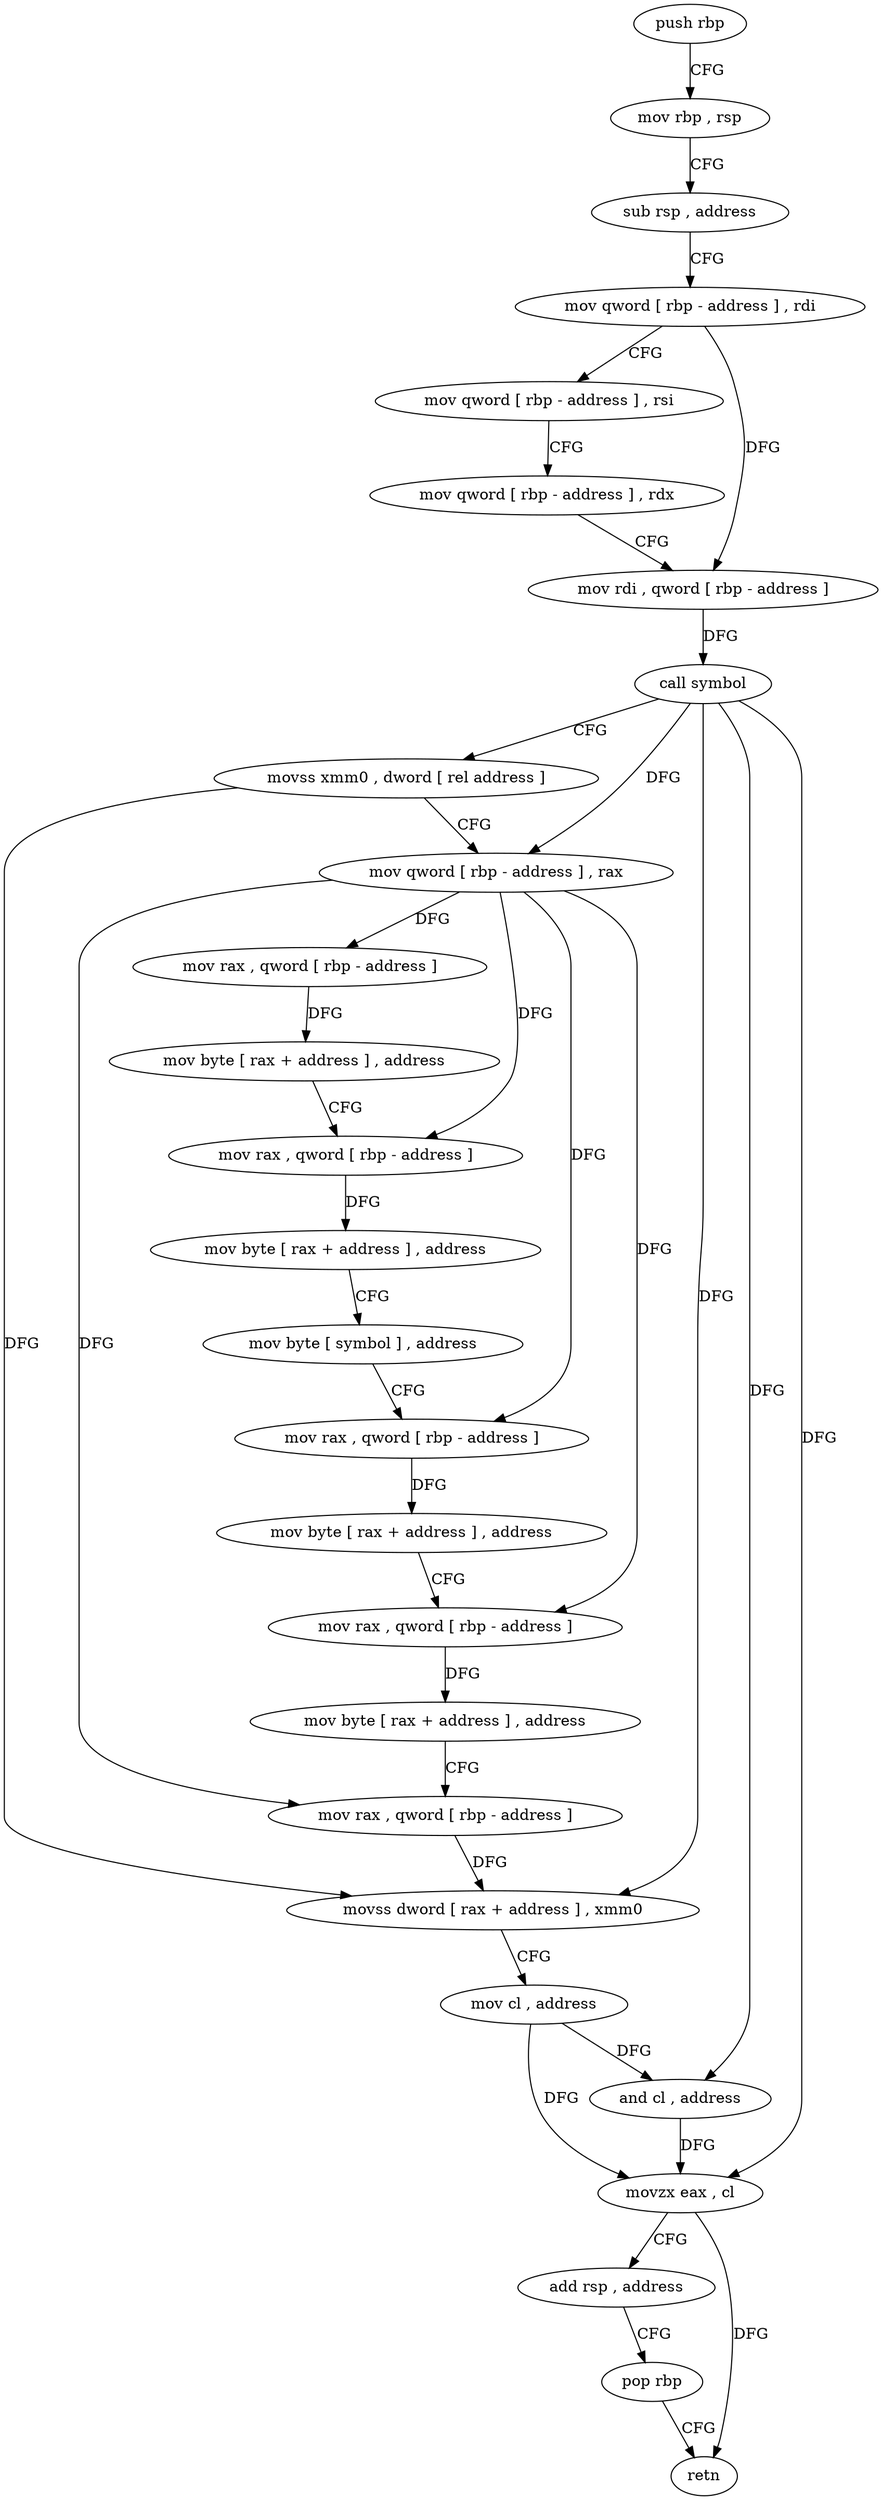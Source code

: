 digraph "func" {
"4270624" [label = "push rbp" ]
"4270625" [label = "mov rbp , rsp" ]
"4270628" [label = "sub rsp , address" ]
"4270632" [label = "mov qword [ rbp - address ] , rdi" ]
"4270636" [label = "mov qword [ rbp - address ] , rsi" ]
"4270640" [label = "mov qword [ rbp - address ] , rdx" ]
"4270644" [label = "mov rdi , qword [ rbp - address ]" ]
"4270648" [label = "call symbol" ]
"4270653" [label = "movss xmm0 , dword [ rel address ]" ]
"4270661" [label = "mov qword [ rbp - address ] , rax" ]
"4270665" [label = "mov rax , qword [ rbp - address ]" ]
"4270669" [label = "mov byte [ rax + address ] , address" ]
"4270673" [label = "mov rax , qword [ rbp - address ]" ]
"4270677" [label = "mov byte [ rax + address ] , address" ]
"4270681" [label = "mov byte [ symbol ] , address" ]
"4270689" [label = "mov rax , qword [ rbp - address ]" ]
"4270693" [label = "mov byte [ rax + address ] , address" ]
"4270697" [label = "mov rax , qword [ rbp - address ]" ]
"4270701" [label = "mov byte [ rax + address ] , address" ]
"4270705" [label = "mov rax , qword [ rbp - address ]" ]
"4270709" [label = "movss dword [ rax + address ] , xmm0" ]
"4270714" [label = "mov cl , address" ]
"4270716" [label = "and cl , address" ]
"4270719" [label = "movzx eax , cl" ]
"4270722" [label = "add rsp , address" ]
"4270726" [label = "pop rbp" ]
"4270727" [label = "retn" ]
"4270624" -> "4270625" [ label = "CFG" ]
"4270625" -> "4270628" [ label = "CFG" ]
"4270628" -> "4270632" [ label = "CFG" ]
"4270632" -> "4270636" [ label = "CFG" ]
"4270632" -> "4270644" [ label = "DFG" ]
"4270636" -> "4270640" [ label = "CFG" ]
"4270640" -> "4270644" [ label = "CFG" ]
"4270644" -> "4270648" [ label = "DFG" ]
"4270648" -> "4270653" [ label = "CFG" ]
"4270648" -> "4270661" [ label = "DFG" ]
"4270648" -> "4270716" [ label = "DFG" ]
"4270648" -> "4270719" [ label = "DFG" ]
"4270648" -> "4270709" [ label = "DFG" ]
"4270653" -> "4270661" [ label = "CFG" ]
"4270653" -> "4270709" [ label = "DFG" ]
"4270661" -> "4270665" [ label = "DFG" ]
"4270661" -> "4270673" [ label = "DFG" ]
"4270661" -> "4270689" [ label = "DFG" ]
"4270661" -> "4270697" [ label = "DFG" ]
"4270661" -> "4270705" [ label = "DFG" ]
"4270665" -> "4270669" [ label = "DFG" ]
"4270669" -> "4270673" [ label = "CFG" ]
"4270673" -> "4270677" [ label = "DFG" ]
"4270677" -> "4270681" [ label = "CFG" ]
"4270681" -> "4270689" [ label = "CFG" ]
"4270689" -> "4270693" [ label = "DFG" ]
"4270693" -> "4270697" [ label = "CFG" ]
"4270697" -> "4270701" [ label = "DFG" ]
"4270701" -> "4270705" [ label = "CFG" ]
"4270705" -> "4270709" [ label = "DFG" ]
"4270709" -> "4270714" [ label = "CFG" ]
"4270714" -> "4270716" [ label = "DFG" ]
"4270714" -> "4270719" [ label = "DFG" ]
"4270716" -> "4270719" [ label = "DFG" ]
"4270719" -> "4270722" [ label = "CFG" ]
"4270719" -> "4270727" [ label = "DFG" ]
"4270722" -> "4270726" [ label = "CFG" ]
"4270726" -> "4270727" [ label = "CFG" ]
}
